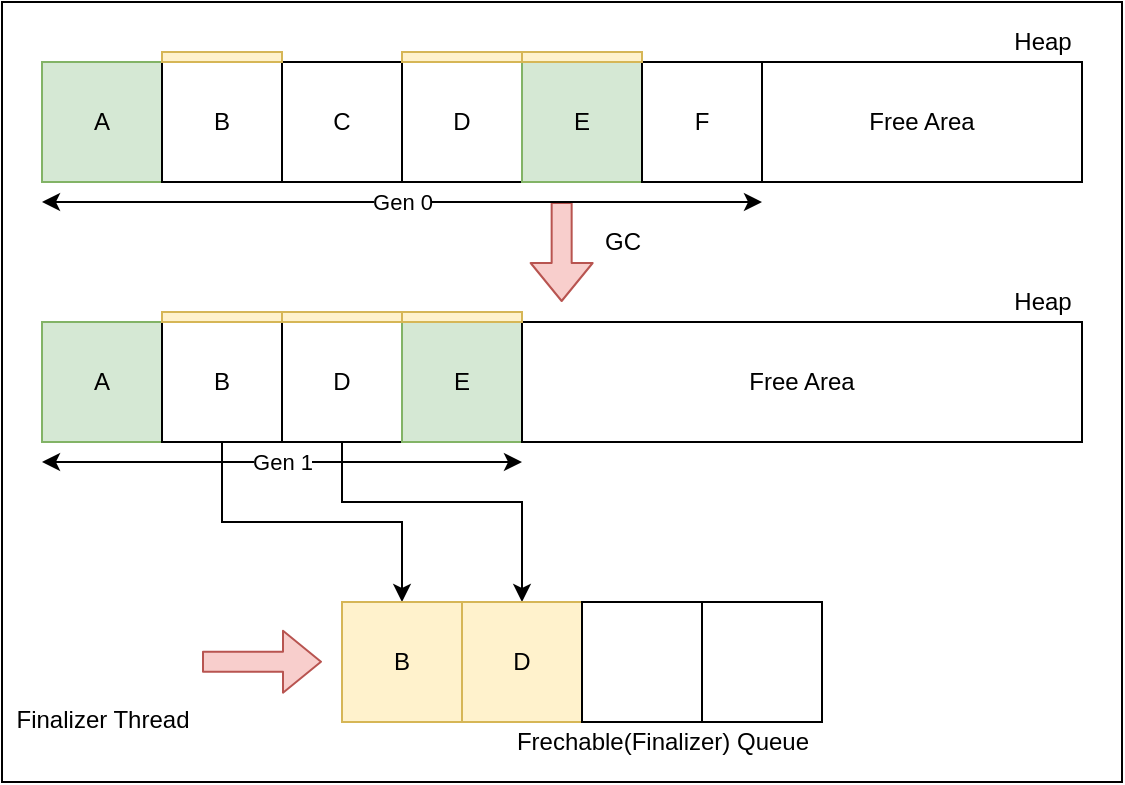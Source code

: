 <mxfile version="14.9.3" type="device"><diagram id="SZrjRiiHyX5f_lu-9Uov" name="Page-1"><mxGraphModel dx="1337" dy="737" grid="1" gridSize="10" guides="1" tooltips="1" connect="1" arrows="1" fold="1" page="1" pageScale="1" pageWidth="827" pageHeight="1169" math="0" shadow="0"><root><mxCell id="0"/><mxCell id="1" parent="0"/><mxCell id="euAoeFZ3W4Baf_YxhC78-53" value="" style="rounded=0;whiteSpace=wrap;html=1;" vertex="1" parent="1"><mxGeometry x="250" y="260" width="560" height="390" as="geometry"/></mxCell><mxCell id="euAoeFZ3W4Baf_YxhC78-1" value="" style="rounded=0;whiteSpace=wrap;html=1;" vertex="1" parent="1"><mxGeometry x="270" y="290" width="520" height="60" as="geometry"/></mxCell><mxCell id="euAoeFZ3W4Baf_YxhC78-2" value="A" style="rounded=0;whiteSpace=wrap;html=1;fillColor=#d5e8d4;strokeColor=#82b366;" vertex="1" parent="1"><mxGeometry x="270" y="290" width="60" height="60" as="geometry"/></mxCell><mxCell id="euAoeFZ3W4Baf_YxhC78-3" value="B" style="rounded=0;whiteSpace=wrap;html=1;" vertex="1" parent="1"><mxGeometry x="330" y="290" width="60" height="60" as="geometry"/></mxCell><mxCell id="euAoeFZ3W4Baf_YxhC78-4" value="C" style="rounded=0;whiteSpace=wrap;html=1;" vertex="1" parent="1"><mxGeometry x="390" y="290" width="60" height="60" as="geometry"/></mxCell><mxCell id="euAoeFZ3W4Baf_YxhC78-5" value="D" style="rounded=0;whiteSpace=wrap;html=1;" vertex="1" parent="1"><mxGeometry x="450" y="290" width="60" height="60" as="geometry"/></mxCell><mxCell id="euAoeFZ3W4Baf_YxhC78-6" value="E" style="rounded=0;whiteSpace=wrap;html=1;fillColor=#d5e8d4;strokeColor=#82b366;" vertex="1" parent="1"><mxGeometry x="510" y="290" width="60" height="60" as="geometry"/></mxCell><mxCell id="euAoeFZ3W4Baf_YxhC78-7" value="F" style="rounded=0;whiteSpace=wrap;html=1;" vertex="1" parent="1"><mxGeometry x="570" y="290" width="60" height="60" as="geometry"/></mxCell><mxCell id="euAoeFZ3W4Baf_YxhC78-10" value="Free Area" style="rounded=0;whiteSpace=wrap;html=1;" vertex="1" parent="1"><mxGeometry x="630" y="290" width="160" height="60" as="geometry"/></mxCell><mxCell id="euAoeFZ3W4Baf_YxhC78-12" value="Heap" style="text;html=1;align=center;verticalAlign=middle;resizable=0;points=[];autosize=1;strokeColor=none;" vertex="1" parent="1"><mxGeometry x="750" y="270" width="40" height="20" as="geometry"/></mxCell><mxCell id="euAoeFZ3W4Baf_YxhC78-13" value="" style="rounded=0;whiteSpace=wrap;html=1;fillColor=#fff2cc;strokeColor=#d6b656;" vertex="1" parent="1"><mxGeometry x="330" y="285" width="60" height="5" as="geometry"/></mxCell><mxCell id="euAoeFZ3W4Baf_YxhC78-15" value="" style="rounded=0;whiteSpace=wrap;html=1;fillColor=#fff2cc;strokeColor=#d6b656;" vertex="1" parent="1"><mxGeometry x="450" y="285" width="60" height="5" as="geometry"/></mxCell><mxCell id="euAoeFZ3W4Baf_YxhC78-16" value="" style="rounded=0;whiteSpace=wrap;html=1;fillColor=#fff2cc;strokeColor=#d6b656;" vertex="1" parent="1"><mxGeometry x="510" y="285" width="60" height="5" as="geometry"/></mxCell><mxCell id="euAoeFZ3W4Baf_YxhC78-17" value="" style="rounded=0;whiteSpace=wrap;html=1;" vertex="1" parent="1"><mxGeometry x="270" y="420" width="520" height="60" as="geometry"/></mxCell><mxCell id="euAoeFZ3W4Baf_YxhC78-18" value="A" style="rounded=0;whiteSpace=wrap;html=1;fillColor=#d5e8d4;strokeColor=#82b366;" vertex="1" parent="1"><mxGeometry x="270" y="420" width="60" height="60" as="geometry"/></mxCell><mxCell id="euAoeFZ3W4Baf_YxhC78-41" value="" style="edgeStyle=orthogonalEdgeStyle;rounded=0;orthogonalLoop=1;jettySize=auto;html=1;" edge="1" parent="1" source="euAoeFZ3W4Baf_YxhC78-19"><mxGeometry relative="1" as="geometry"><mxPoint x="450" y="560" as="targetPoint"/><Array as="points"><mxPoint x="360" y="520"/><mxPoint x="450" y="520"/></Array></mxGeometry></mxCell><mxCell id="euAoeFZ3W4Baf_YxhC78-19" value="B" style="rounded=0;whiteSpace=wrap;html=1;" vertex="1" parent="1"><mxGeometry x="330" y="420" width="60" height="60" as="geometry"/></mxCell><mxCell id="euAoeFZ3W4Baf_YxhC78-44" value="" style="edgeStyle=orthogonalEdgeStyle;rounded=0;orthogonalLoop=1;jettySize=auto;html=1;entryX=0.5;entryY=0;entryDx=0;entryDy=0;" edge="1" parent="1" source="euAoeFZ3W4Baf_YxhC78-21" target="euAoeFZ3W4Baf_YxhC78-37"><mxGeometry relative="1" as="geometry"><Array as="points"><mxPoint x="420" y="510"/><mxPoint x="510" y="510"/></Array></mxGeometry></mxCell><mxCell id="euAoeFZ3W4Baf_YxhC78-21" value="D" style="rounded=0;whiteSpace=wrap;html=1;" vertex="1" parent="1"><mxGeometry x="390" y="420" width="60" height="60" as="geometry"/></mxCell><mxCell id="euAoeFZ3W4Baf_YxhC78-22" value="E" style="rounded=0;whiteSpace=wrap;html=1;fillColor=#d5e8d4;strokeColor=#82b366;" vertex="1" parent="1"><mxGeometry x="450" y="420" width="60" height="60" as="geometry"/></mxCell><mxCell id="euAoeFZ3W4Baf_YxhC78-24" value="Free Area" style="rounded=0;whiteSpace=wrap;html=1;" vertex="1" parent="1"><mxGeometry x="510" y="420" width="280" height="60" as="geometry"/></mxCell><mxCell id="euAoeFZ3W4Baf_YxhC78-25" value="Heap" style="text;html=1;align=center;verticalAlign=middle;resizable=0;points=[];autosize=1;strokeColor=none;" vertex="1" parent="1"><mxGeometry x="750" y="400" width="40" height="20" as="geometry"/></mxCell><mxCell id="euAoeFZ3W4Baf_YxhC78-26" value="" style="rounded=0;whiteSpace=wrap;html=1;fillColor=#fff2cc;strokeColor=#d6b656;" vertex="1" parent="1"><mxGeometry x="330" y="415" width="60" height="5" as="geometry"/></mxCell><mxCell id="euAoeFZ3W4Baf_YxhC78-27" value="" style="rounded=0;whiteSpace=wrap;html=1;fillColor=#fff2cc;strokeColor=#d6b656;" vertex="1" parent="1"><mxGeometry x="390" y="415" width="60" height="5" as="geometry"/></mxCell><mxCell id="euAoeFZ3W4Baf_YxhC78-28" value="" style="rounded=0;whiteSpace=wrap;html=1;fillColor=#fff2cc;strokeColor=#d6b656;" vertex="1" parent="1"><mxGeometry x="450" y="415" width="60" height="5" as="geometry"/></mxCell><mxCell id="euAoeFZ3W4Baf_YxhC78-29" value="" style="shape=flexArrow;endArrow=classic;html=1;fillColor=#f8cecc;strokeColor=#b85450;" edge="1" parent="1"><mxGeometry width="50" height="50" relative="1" as="geometry"><mxPoint x="529.83" y="360" as="sourcePoint"/><mxPoint x="529.83" y="410" as="targetPoint"/></mxGeometry></mxCell><mxCell id="euAoeFZ3W4Baf_YxhC78-30" value="GC" style="text;html=1;align=center;verticalAlign=middle;resizable=0;points=[];autosize=1;strokeColor=none;" vertex="1" parent="1"><mxGeometry x="545" y="370" width="30" height="20" as="geometry"/></mxCell><mxCell id="euAoeFZ3W4Baf_YxhC78-31" value="Gen 0" style="endArrow=classic;startArrow=classic;html=1;" edge="1" parent="1"><mxGeometry width="50" height="50" relative="1" as="geometry"><mxPoint x="270" y="360" as="sourcePoint"/><mxPoint x="630" y="360" as="targetPoint"/></mxGeometry></mxCell><mxCell id="euAoeFZ3W4Baf_YxhC78-32" value="Gen 1" style="endArrow=classic;startArrow=classic;html=1;" edge="1" parent="1"><mxGeometry width="50" height="50" relative="1" as="geometry"><mxPoint x="270" y="490" as="sourcePoint"/><mxPoint x="510" y="490" as="targetPoint"/></mxGeometry></mxCell><mxCell id="euAoeFZ3W4Baf_YxhC78-33" value="" style="rounded=0;whiteSpace=wrap;html=1;" vertex="1" parent="1"><mxGeometry x="540" y="560" width="120" height="60" as="geometry"/></mxCell><mxCell id="euAoeFZ3W4Baf_YxhC78-36" value="B" style="rounded=0;whiteSpace=wrap;html=1;fillColor=#fff2cc;strokeColor=#d6b656;" vertex="1" parent="1"><mxGeometry x="420" y="560" width="60" height="60" as="geometry"/></mxCell><mxCell id="euAoeFZ3W4Baf_YxhC78-37" value="D" style="rounded=0;whiteSpace=wrap;html=1;fillColor=#fff2cc;strokeColor=#d6b656;" vertex="1" parent="1"><mxGeometry x="480" y="560" width="60" height="60" as="geometry"/></mxCell><mxCell id="euAoeFZ3W4Baf_YxhC78-38" value="" style="rounded=0;whiteSpace=wrap;html=1;" vertex="1" parent="1"><mxGeometry x="540" y="560" width="60" height="60" as="geometry"/></mxCell><mxCell id="euAoeFZ3W4Baf_YxhC78-39" value="Frechable(Finalizer) Queue" style="text;html=1;align=center;verticalAlign=middle;resizable=0;points=[];autosize=1;strokeColor=none;" vertex="1" parent="1"><mxGeometry x="500" y="620" width="160" height="20" as="geometry"/></mxCell><mxCell id="euAoeFZ3W4Baf_YxhC78-48" value="" style="group;rotation=25;" vertex="1" connectable="0" parent="1"><mxGeometry x="272" y="557" width="56" height="52" as="geometry"/></mxCell><mxCell id="euAoeFZ3W4Baf_YxhC78-45" value="" style="shape=image;html=1;verticalAlign=top;verticalLabelPosition=bottom;labelBackgroundColor=#ffffff;imageAspect=0;aspect=fixed;image=https://cdn2.iconfinder.com/data/icons/devine-icons-part-2/128/Work.png;rotation=25;" vertex="1" parent="euAoeFZ3W4Baf_YxhC78-48"><mxGeometry x="18" y="1" width="30" height="30" as="geometry"/></mxCell><mxCell id="euAoeFZ3W4Baf_YxhC78-46" value="" style="shape=image;html=1;verticalAlign=top;verticalLabelPosition=bottom;labelBackgroundColor=#ffffff;imageAspect=0;aspect=fixed;image=https://cdn2.iconfinder.com/data/icons/devine-icons-part-2/128/Work.png;rotation=25;" vertex="1" parent="euAoeFZ3W4Baf_YxhC78-48"><mxGeometry x="-3" y="15" width="30" height="30" as="geometry"/></mxCell><mxCell id="euAoeFZ3W4Baf_YxhC78-47" value="" style="shape=image;html=1;verticalAlign=top;verticalLabelPosition=bottom;labelBackgroundColor=#ffffff;imageAspect=0;aspect=fixed;image=https://cdn2.iconfinder.com/data/icons/devine-icons-part-2/128/Work.png;rotation=25;" vertex="1" parent="euAoeFZ3W4Baf_YxhC78-48"><mxGeometry x="20" y="26" width="30" height="30" as="geometry"/></mxCell><mxCell id="euAoeFZ3W4Baf_YxhC78-51" value="Finalizer Thread" style="text;html=1;align=center;verticalAlign=middle;resizable=0;points=[];autosize=1;strokeColor=none;" vertex="1" parent="1"><mxGeometry x="250" y="609" width="100" height="20" as="geometry"/></mxCell><mxCell id="euAoeFZ3W4Baf_YxhC78-52" value="" style="shape=flexArrow;endArrow=classic;html=1;fillColor=#f8cecc;strokeColor=#b85450;" edge="1" parent="1"><mxGeometry width="50" height="50" relative="1" as="geometry"><mxPoint x="350" y="589.83" as="sourcePoint"/><mxPoint x="410" y="589.83" as="targetPoint"/></mxGeometry></mxCell></root></mxGraphModel></diagram></mxfile>